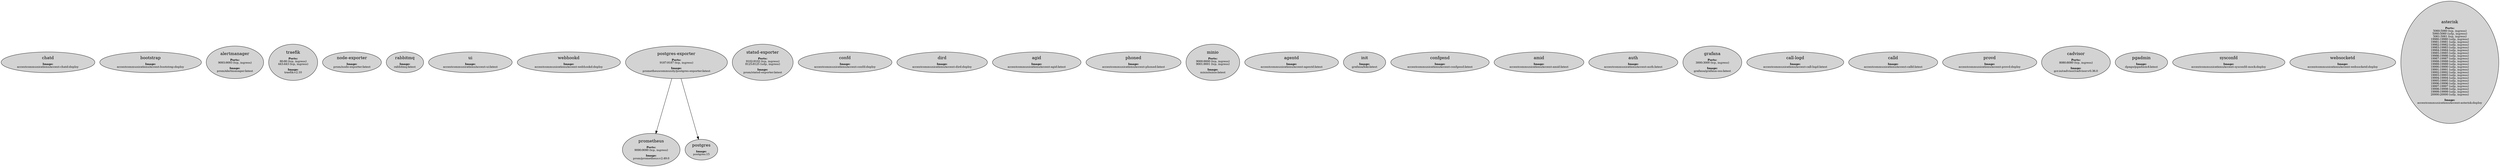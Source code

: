 digraph "deploy" {
        layout=dot;
        "chatd" [style="filled" label=<<font point-size="15">chatd</font><font point-size="10"><br/><br/><b>Image:</b><br/>accentcommunications/accent-chatd:deploy</font>>];
        "bootstrap" [style="filled" label=<<font point-size="15">bootstrap</font><font point-size="10"><br/><br/><b>Image:</b><br/>accentcommunications/accent-bootstrap:deploy</font>>];
        "alertmanager" [style="filled" label=<<font point-size="15">alertmanager</font><font point-size="10"><br/><br/><b>Ports:</b><br/>9093:9093 (tcp, ingress)</font><font point-size="10"><br/><br/><b>Image:</b><br/>prom/alertmanager:latest</font>>];
        "traefik" [style="filled" label=<<font point-size="15">traefik</font><font point-size="10"><br/><br/><b>Ports:</b><br/>80:80 (tcp, ingress)<br/>443:443 (tcp, ingress)</font><font point-size="10"><br/><br/><b>Image:</b><br/>traefik:v2.10</font>>];
        "node-exporter" [style="filled" label=<<font point-size="15">node-exporter</font><font point-size="10"><br/><br/><b>Image:</b><br/>prom/node-exporter:latest</font>>];
        "rabbitmq" [style="filled" label=<<font point-size="15">rabbitmq</font><font point-size="10"><br/><br/><b>Image:</b><br/>rabbitmq:latest</font>>];
        "ui" [style="filled" label=<<font point-size="15">ui</font><font point-size="10"><br/><br/><b>Image:</b><br/>accentcommunications/accent-ui:latest</font>>];
        "webhookd" [style="filled" label=<<font point-size="15">webhookd</font><font point-size="10"><br/><br/><b>Image:</b><br/>accentcommunications/accent-webhookd:deploy</font>>];
        "prometheus" [style="filled" label=<<font point-size="15">prometheus</font><font point-size="10"><br/><br/><b>Ports:</b><br/>9090:9090 (tcp, ingress)</font><font point-size="10"><br/><br/><b>Image:</b><br/>prom/prometheus:v2.49.0</font>>];
        "statsd-exporter" [style="filled" label=<<font point-size="15">statsd-exporter</font><font point-size="10"><br/><br/><b>Ports:</b><br/>9102:9102 (tcp, ingress)<br/>8125:8125 (udp, ingress)</font><font point-size="10"><br/><br/><b>Image:</b><br/>prom/statsd-exporter:latest</font>>];
        "confd" [style="filled" label=<<font point-size="15">confd</font><font point-size="10"><br/><br/><b>Image:</b><br/>accentcommunications/accent-confd:deploy</font>>];
        "dird" [style="filled" label=<<font point-size="15">dird</font><font point-size="10"><br/><br/><b>Image:</b><br/>accentcommunications/accent-dird:deploy</font>>];
        "postgres-exporter" [style="filled" label=<<font point-size="15">postgres-exporter</font><font point-size="10"><br/><br/><b>Ports:</b><br/>9187:9187 (tcp, ingress)</font><font point-size="10"><br/><br/><b>Image:</b><br/>prometheuscommunity/postgres-exporter:latest</font>>];
        "agid" [style="filled" label=<<font point-size="15">agid</font><font point-size="10"><br/><br/><b>Image:</b><br/>accentcommunications/accent-agid:latest</font>>];
        "phoned" [style="filled" label=<<font point-size="15">phoned</font><font point-size="10"><br/><br/><b>Image:</b><br/>accentcommunications/accent-phoned:latest</font>>];
        "minio" [style="filled" label=<<font point-size="15">minio</font><font point-size="10"><br/><br/><b>Ports:</b><br/>9000:9000 (tcp, ingress)<br/>9001:9001 (tcp, ingress)</font><font point-size="10"><br/><br/><b>Image:</b><br/>minio/minio:latest</font>>];
        "agentd" [style="filled" label=<<font point-size="15">agentd</font><font point-size="10"><br/><br/><b>Image:</b><br/>accentcommunications/accent-agentd:latest</font>>];
        "init" [style="filled" label=<<font point-size="15">init</font><font point-size="10"><br/><br/><b>Image:</b><br/>grafana/loki:latest</font>>];
        "confgend" [style="filled" label=<<font point-size="15">confgend</font><font point-size="10"><br/><br/><b>Image:</b><br/>accentcommunications/accent-confgend:latest</font>>];
        "amid" [style="filled" label=<<font point-size="15">amid</font><font point-size="10"><br/><br/><b>Image:</b><br/>accentcommunications/accent-amid:latest</font>>];
        "auth" [style="filled" label=<<font point-size="15">auth</font><font point-size="10"><br/><br/><b>Image:</b><br/>accentcommunications/accent-auth:latest</font>>];
        "grafana" [style="filled" label=<<font point-size="15">grafana</font><font point-size="10"><br/><br/><b>Ports:</b><br/>3000:3000 (tcp, ingress)</font><font point-size="10"><br/><br/><b>Image:</b><br/>grafana/grafana-oss:latest</font>>];
        "postgres" [style="filled" label=<<font point-size="15">postgres</font><font point-size="10"><br/><br/><b>Image:</b><br/>postgres:15</font>>];
        "call-logd" [style="filled" label=<<font point-size="15">call-logd</font><font point-size="10"><br/><br/><b>Image:</b><br/>accentcommunications/accent-call-logd:latest</font>>];
        "calld" [style="filled" label=<<font point-size="15">calld</font><font point-size="10"><br/><br/><b>Image:</b><br/>accentcommunications/accent-calld:latest</font>>];
        "provd" [style="filled" label=<<font point-size="15">provd</font><font point-size="10"><br/><br/><b>Image:</b><br/>accentcommunications/accent-provd:deploy</font>>];
        "cadvisor" [style="filled" label=<<font point-size="15">cadvisor</font><font point-size="10"><br/><br/><b>Ports:</b><br/>8080:8080 (tcp, ingress)</font><font point-size="10"><br/><br/><b>Image:</b><br/>gcr.io/cadvisor/cadvisor:v0.36.0</font>>];
        "pgadmin" [style="filled" label=<<font point-size="15">pgadmin</font><font point-size="10"><br/><br/><b>Image:</b><br/>dpage/pgadmin4:latest</font>>];
        "sysconfd" [style="filled" label=<<font point-size="15">sysconfd</font><font point-size="10"><br/><br/><b>Image:</b><br/>accentcommunications/accent-sysconfd-mock:deploy</font>>];
        "websocketd" [style="filled" label=<<font point-size="15">websocketd</font><font point-size="10"><br/><br/><b>Image:</b><br/>accentcommunications/accent-websocketd:deploy</font>>];
        "asterisk" [style="filled" label=<<font point-size="15">asterisk</font><font point-size="10"><br/><br/><b>Ports:</b><br/>5060:5060 (tcp, ingress)<br/>5060:5060 (udp, ingress)<br/>5061:5061 (tcp, ingress)<br/>19980:19980 (udp, ingress)<br/>19981:19981 (udp, ingress)<br/>19982:19982 (udp, ingress)<br/>19983:19983 (udp, ingress)<br/>19984:19984 (udp, ingress)<br/>19985:19985 (udp, ingress)<br/>19986:19986 (udp, ingress)<br/>19987:19987 (udp, ingress)<br/>19988:19988 (udp, ingress)<br/>19989:19989 (udp, ingress)<br/>19990:19990 (udp, ingress)<br/>19991:19991 (udp, ingress)<br/>19992:19992 (udp, ingress)<br/>19993:19993 (udp, ingress)<br/>19994:19994 (udp, ingress)<br/>19995:19995 (udp, ingress)<br/>19996:19996 (udp, ingress)<br/>19997:19997 (udp, ingress)<br/>19998:19998 (udp, ingress)<br/>19999:19999 (udp, ingress)<br/>20000:20000 (udp, ingress)</font><font point-size="10"><br/><br/><b>Image:</b><br/>accentcommunications/accent-asterisk:deploy</font>>];

        "postgres-exporter" -> "postgres";
        "postgres-exporter" -> "prometheus";
}